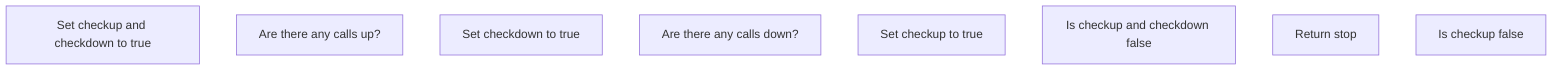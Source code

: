 flowchart TD
    A["Set checkup and checkdown to true"]
    B["Are there any calls up?"]
    C["Set checkdown to true"]
    D["Are there any calls down?"]
    E["Set checkup to true"]
    F["Is checkup and checkdown false"]
    G["Return stop"]
    H["Is checkup false"]
